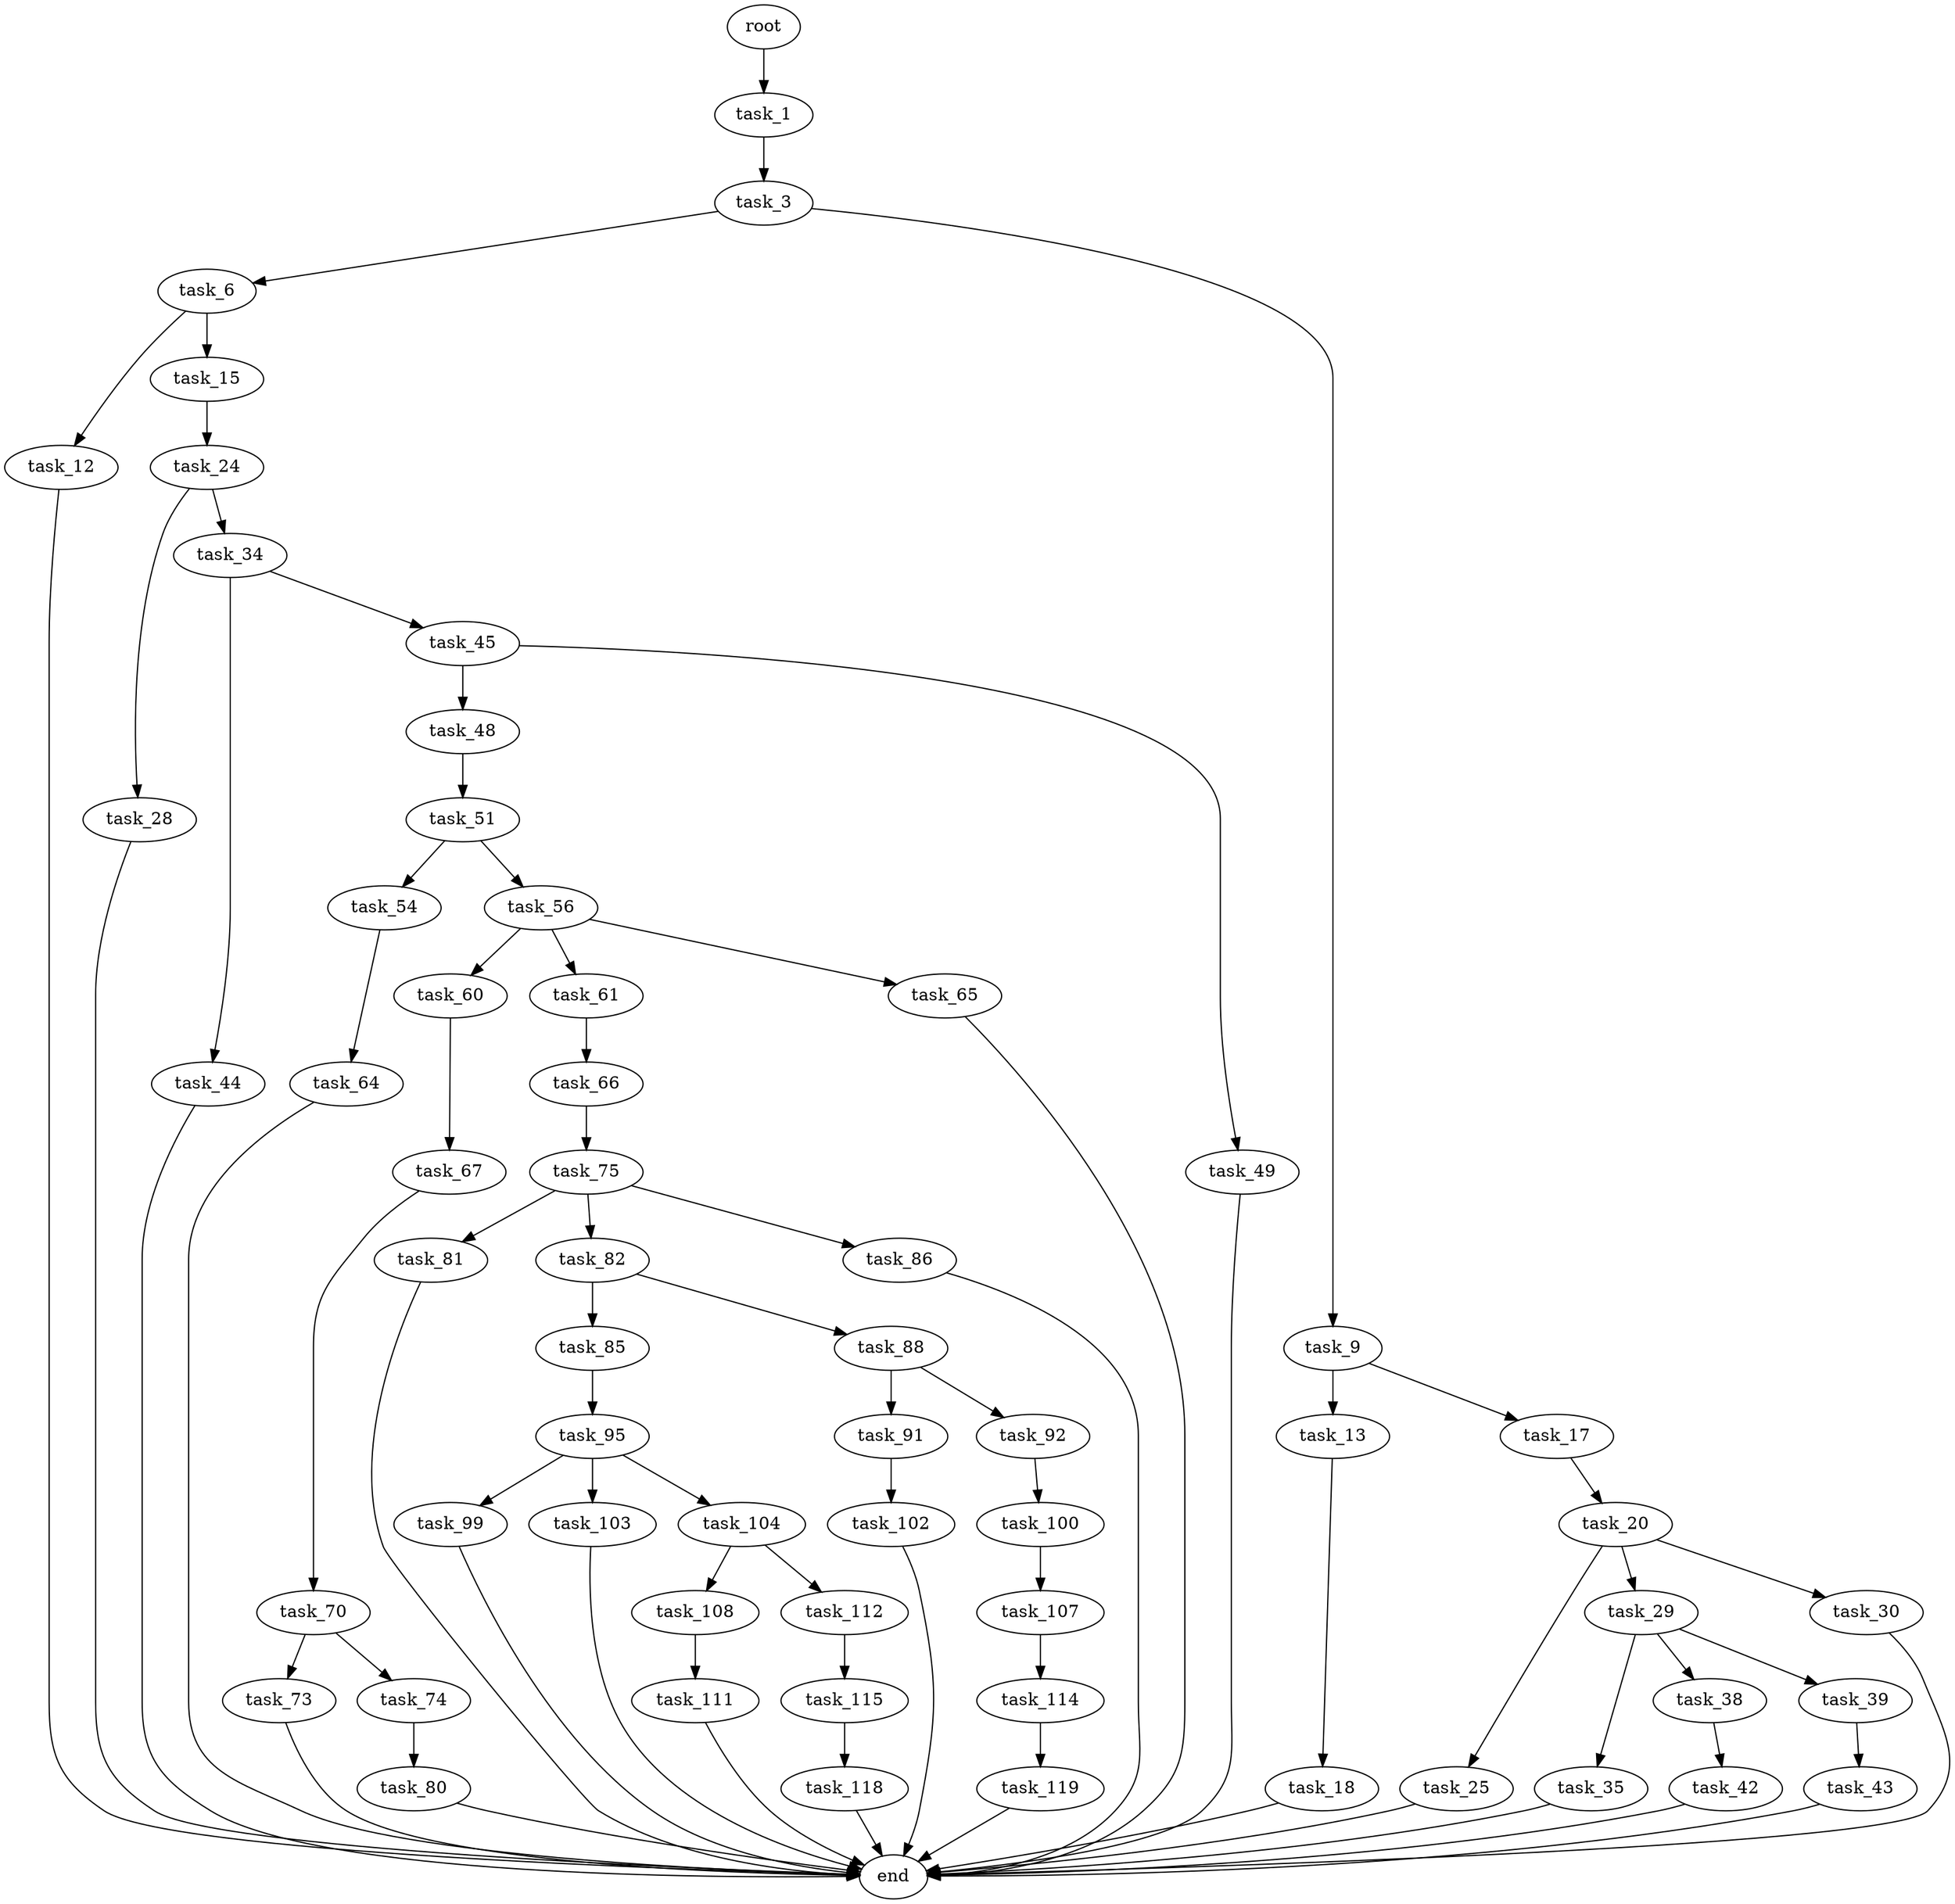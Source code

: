 digraph G {
  root [size="0.000000"];
  task_1 [size="5521133816.000000"];
  task_3 [size="48190119427.000000"];
  task_6 [size="8589934592.000000"];
  task_9 [size="539185134899.000000"];
  task_12 [size="549755813888.000000"];
  task_13 [size="35659921460.000000"];
  task_15 [size="912597363257.000000"];
  task_17 [size="407380165533.000000"];
  task_18 [size="115292321766.000000"];
  task_20 [size="33905260605.000000"];
  task_24 [size="19366259152.000000"];
  task_25 [size="5658954702.000000"];
  task_28 [size="231928233984.000000"];
  task_29 [size="29146325721.000000"];
  task_30 [size="14114638453.000000"];
  task_34 [size="368293445632.000000"];
  task_35 [size="68719476736.000000"];
  task_38 [size="206553435255.000000"];
  task_39 [size="782757789696.000000"];
  task_42 [size="34765008679.000000"];
  task_43 [size="549755813888.000000"];
  task_44 [size="134217728000.000000"];
  task_45 [size="41791691106.000000"];
  task_48 [size="27238196218.000000"];
  task_49 [size="31000752085.000000"];
  task_51 [size="42643160351.000000"];
  task_54 [size="545548539.000000"];
  task_56 [size="10199918338.000000"];
  task_60 [size="5854902492.000000"];
  task_61 [size="134217728000.000000"];
  task_64 [size="1073741824000.000000"];
  task_65 [size="92051711909.000000"];
  task_66 [size="782757789696.000000"];
  task_67 [size="179512549085.000000"];
  task_70 [size="97471840058.000000"];
  task_73 [size="28991029248.000000"];
  task_74 [size="1073741824000.000000"];
  task_75 [size="6957224032.000000"];
  task_80 [size="1174727998.000000"];
  task_81 [size="134217728000.000000"];
  task_82 [size="2027426486.000000"];
  task_85 [size="24916411280.000000"];
  task_86 [size="231928233984.000000"];
  task_88 [size="44476880149.000000"];
  task_91 [size="8589934592.000000"];
  task_92 [size="782757789696.000000"];
  task_95 [size="629334636104.000000"];
  task_99 [size="68719476736.000000"];
  task_100 [size="127088214393.000000"];
  task_102 [size="97457444425.000000"];
  task_103 [size="68719476736.000000"];
  task_104 [size="2045461132.000000"];
  task_107 [size="83806592012.000000"];
  task_108 [size="149934674875.000000"];
  task_111 [size="16302287606.000000"];
  task_112 [size="8589934592.000000"];
  task_114 [size="231928233984.000000"];
  task_115 [size="8589934592.000000"];
  task_118 [size="1073741824000.000000"];
  task_119 [size="402783678045.000000"];
  end [size="0.000000"];

  root -> task_1 [size="1.000000"];
  task_1 -> task_3 [size="209715200.000000"];
  task_3 -> task_6 [size="838860800.000000"];
  task_3 -> task_9 [size="838860800.000000"];
  task_6 -> task_12 [size="33554432.000000"];
  task_6 -> task_15 [size="33554432.000000"];
  task_9 -> task_13 [size="679477248.000000"];
  task_9 -> task_17 [size="679477248.000000"];
  task_12 -> end [size="1.000000"];
  task_13 -> task_18 [size="33554432.000000"];
  task_15 -> task_24 [size="679477248.000000"];
  task_17 -> task_20 [size="301989888.000000"];
  task_18 -> end [size="1.000000"];
  task_20 -> task_25 [size="536870912.000000"];
  task_20 -> task_29 [size="536870912.000000"];
  task_20 -> task_30 [size="536870912.000000"];
  task_24 -> task_28 [size="33554432.000000"];
  task_24 -> task_34 [size="33554432.000000"];
  task_25 -> end [size="1.000000"];
  task_28 -> end [size="1.000000"];
  task_29 -> task_35 [size="536870912.000000"];
  task_29 -> task_38 [size="536870912.000000"];
  task_29 -> task_39 [size="536870912.000000"];
  task_30 -> end [size="1.000000"];
  task_34 -> task_44 [size="411041792.000000"];
  task_34 -> task_45 [size="411041792.000000"];
  task_35 -> end [size="1.000000"];
  task_38 -> task_42 [size="536870912.000000"];
  task_39 -> task_43 [size="679477248.000000"];
  task_42 -> end [size="1.000000"];
  task_43 -> end [size="1.000000"];
  task_44 -> end [size="1.000000"];
  task_45 -> task_48 [size="679477248.000000"];
  task_45 -> task_49 [size="679477248.000000"];
  task_48 -> task_51 [size="33554432.000000"];
  task_49 -> end [size="1.000000"];
  task_51 -> task_54 [size="33554432.000000"];
  task_51 -> task_56 [size="33554432.000000"];
  task_54 -> task_64 [size="33554432.000000"];
  task_56 -> task_60 [size="209715200.000000"];
  task_56 -> task_61 [size="209715200.000000"];
  task_56 -> task_65 [size="209715200.000000"];
  task_60 -> task_67 [size="301989888.000000"];
  task_61 -> task_66 [size="209715200.000000"];
  task_64 -> end [size="1.000000"];
  task_65 -> end [size="1.000000"];
  task_66 -> task_75 [size="679477248.000000"];
  task_67 -> task_70 [size="536870912.000000"];
  task_70 -> task_73 [size="75497472.000000"];
  task_70 -> task_74 [size="75497472.000000"];
  task_73 -> end [size="1.000000"];
  task_74 -> task_80 [size="838860800.000000"];
  task_75 -> task_81 [size="134217728.000000"];
  task_75 -> task_82 [size="134217728.000000"];
  task_75 -> task_86 [size="134217728.000000"];
  task_80 -> end [size="1.000000"];
  task_81 -> end [size="1.000000"];
  task_82 -> task_85 [size="75497472.000000"];
  task_82 -> task_88 [size="75497472.000000"];
  task_85 -> task_95 [size="411041792.000000"];
  task_86 -> end [size="1.000000"];
  task_88 -> task_91 [size="838860800.000000"];
  task_88 -> task_92 [size="838860800.000000"];
  task_91 -> task_102 [size="33554432.000000"];
  task_92 -> task_100 [size="679477248.000000"];
  task_95 -> task_99 [size="838860800.000000"];
  task_95 -> task_103 [size="838860800.000000"];
  task_95 -> task_104 [size="838860800.000000"];
  task_99 -> end [size="1.000000"];
  task_100 -> task_107 [size="134217728.000000"];
  task_102 -> end [size="1.000000"];
  task_103 -> end [size="1.000000"];
  task_104 -> task_108 [size="33554432.000000"];
  task_104 -> task_112 [size="33554432.000000"];
  task_107 -> task_114 [size="209715200.000000"];
  task_108 -> task_111 [size="134217728.000000"];
  task_111 -> end [size="1.000000"];
  task_112 -> task_115 [size="33554432.000000"];
  task_114 -> task_119 [size="301989888.000000"];
  task_115 -> task_118 [size="33554432.000000"];
  task_118 -> end [size="1.000000"];
  task_119 -> end [size="1.000000"];
}
